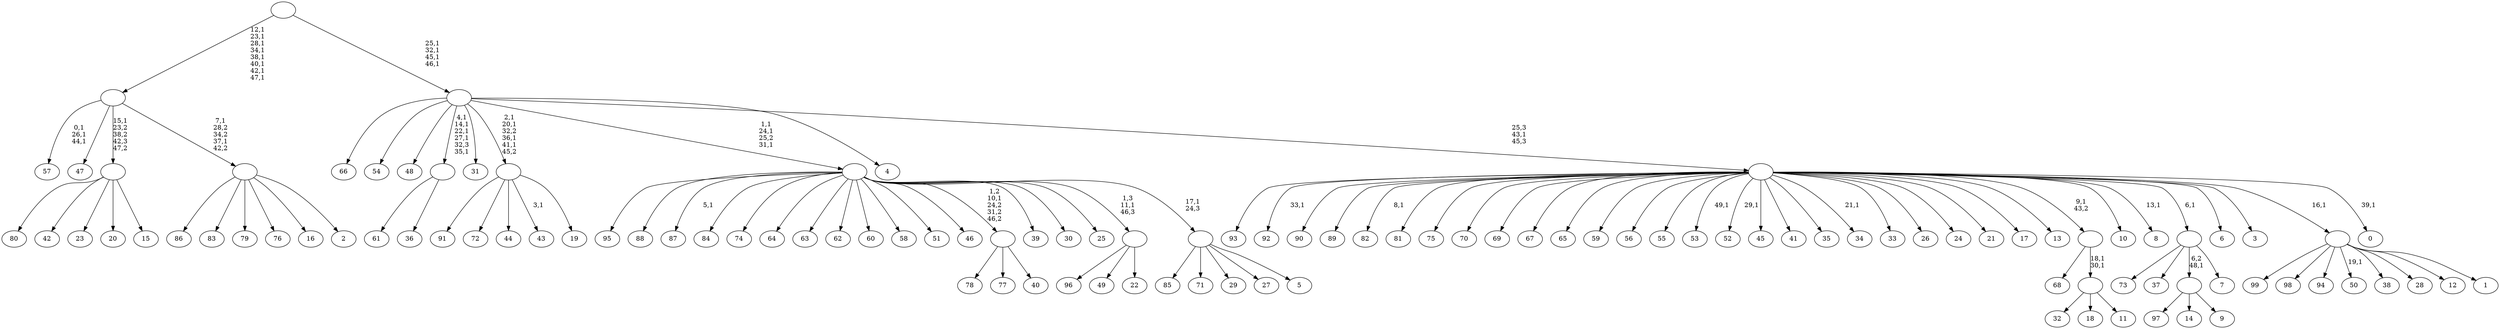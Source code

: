digraph T {
	150 [label="99"]
	149 [label="98"]
	148 [label="97"]
	147 [label="96"]
	146 [label="95"]
	145 [label="94"]
	144 [label="93"]
	143 [label="92"]
	141 [label="91"]
	140 [label="90"]
	139 [label="89"]
	138 [label="88"]
	137 [label="87"]
	135 [label="86"]
	134 [label="85"]
	133 [label="84"]
	132 [label="83"]
	131 [label="82"]
	129 [label="81"]
	128 [label="80"]
	127 [label="79"]
	126 [label="78"]
	125 [label="77"]
	124 [label="76"]
	123 [label="75"]
	122 [label="74"]
	121 [label="73"]
	120 [label="72"]
	119 [label="71"]
	118 [label="70"]
	117 [label="69"]
	116 [label="68"]
	115 [label="67"]
	114 [label="66"]
	113 [label="65"]
	112 [label="64"]
	111 [label="63"]
	110 [label="62"]
	109 [label="61"]
	108 [label="60"]
	107 [label="59"]
	106 [label="58"]
	105 [label="57"]
	101 [label="56"]
	100 [label="55"]
	99 [label="54"]
	98 [label="53"]
	96 [label="52"]
	94 [label="51"]
	93 [label="50"]
	91 [label="49"]
	90 [label="48"]
	89 [label="47"]
	88 [label="46"]
	87 [label="45"]
	86 [label="44"]
	85 [label="43"]
	83 [label="42"]
	82 [label="41"]
	81 [label="40"]
	80 [label=""]
	79 [label="39"]
	78 [label="38"]
	77 [label="37"]
	76 [label="36"]
	75 [label=""]
	70 [label="35"]
	69 [label="34"]
	67 [label="33"]
	66 [label="32"]
	65 [label="31"]
	64 [label="30"]
	63 [label="29"]
	62 [label="28"]
	61 [label="27"]
	60 [label="26"]
	59 [label="25"]
	58 [label="24"]
	57 [label="23"]
	56 [label="22"]
	55 [label=""]
	54 [label="21"]
	53 [label="20"]
	52 [label="19"]
	51 [label=""]
	47 [label="18"]
	46 [label="17"]
	45 [label="16"]
	44 [label="15"]
	43 [label=""]
	42 [label="14"]
	41 [label="13"]
	40 [label="12"]
	39 [label="11"]
	38 [label=""]
	36 [label=""]
	35 [label="10"]
	34 [label="9"]
	33 [label=""]
	32 [label="8"]
	30 [label="7"]
	29 [label=""]
	28 [label="6"]
	27 [label="5"]
	26 [label=""]
	25 [label=""]
	22 [label="4"]
	21 [label="3"]
	20 [label="2"]
	19 [label=""]
	17 [label=""]
	9 [label="1"]
	8 [label=""]
	7 [label="0"]
	5 [label=""]
	4 [label=""]
	0 [label=""]
	80 -> 126 [label=""]
	80 -> 125 [label=""]
	80 -> 81 [label=""]
	75 -> 109 [label=""]
	75 -> 76 [label=""]
	55 -> 147 [label=""]
	55 -> 91 [label=""]
	55 -> 56 [label=""]
	51 -> 85 [label="3,1"]
	51 -> 141 [label=""]
	51 -> 120 [label=""]
	51 -> 86 [label=""]
	51 -> 52 [label=""]
	43 -> 128 [label=""]
	43 -> 83 [label=""]
	43 -> 57 [label=""]
	43 -> 53 [label=""]
	43 -> 44 [label=""]
	38 -> 66 [label=""]
	38 -> 47 [label=""]
	38 -> 39 [label=""]
	36 -> 38 [label="18,1\n30,1"]
	36 -> 116 [label=""]
	33 -> 148 [label=""]
	33 -> 42 [label=""]
	33 -> 34 [label=""]
	29 -> 121 [label=""]
	29 -> 77 [label=""]
	29 -> 33 [label="6,2\n48,1"]
	29 -> 30 [label=""]
	26 -> 134 [label=""]
	26 -> 119 [label=""]
	26 -> 63 [label=""]
	26 -> 61 [label=""]
	26 -> 27 [label=""]
	25 -> 137 [label="5,1"]
	25 -> 146 [label=""]
	25 -> 138 [label=""]
	25 -> 133 [label=""]
	25 -> 122 [label=""]
	25 -> 112 [label=""]
	25 -> 111 [label=""]
	25 -> 110 [label=""]
	25 -> 108 [label=""]
	25 -> 106 [label=""]
	25 -> 94 [label=""]
	25 -> 88 [label=""]
	25 -> 80 [label="1,2\n10,1\n24,2\n31,2\n46,2"]
	25 -> 79 [label=""]
	25 -> 64 [label=""]
	25 -> 59 [label=""]
	25 -> 55 [label="1,3\n11,1\n46,3"]
	25 -> 26 [label="17,1\n24,3"]
	19 -> 135 [label=""]
	19 -> 132 [label=""]
	19 -> 127 [label=""]
	19 -> 124 [label=""]
	19 -> 45 [label=""]
	19 -> 20 [label=""]
	17 -> 19 [label="7,1\n28,2\n34,2\n37,1\n42,2"]
	17 -> 105 [label="0,1\n26,1\n44,1"]
	17 -> 89 [label=""]
	17 -> 43 [label="15,1\n23,2\n38,2\n42,3\n47,2"]
	8 -> 93 [label="19,1"]
	8 -> 150 [label=""]
	8 -> 149 [label=""]
	8 -> 145 [label=""]
	8 -> 78 [label=""]
	8 -> 62 [label=""]
	8 -> 40 [label=""]
	8 -> 9 [label=""]
	5 -> 7 [label="39,1"]
	5 -> 32 [label="13,1"]
	5 -> 69 [label="21,1"]
	5 -> 96 [label="29,1"]
	5 -> 98 [label="49,1"]
	5 -> 131 [label="8,1"]
	5 -> 143 [label="33,1"]
	5 -> 144 [label=""]
	5 -> 140 [label=""]
	5 -> 139 [label=""]
	5 -> 129 [label=""]
	5 -> 123 [label=""]
	5 -> 118 [label=""]
	5 -> 117 [label=""]
	5 -> 115 [label=""]
	5 -> 113 [label=""]
	5 -> 107 [label=""]
	5 -> 101 [label=""]
	5 -> 100 [label=""]
	5 -> 87 [label=""]
	5 -> 82 [label=""]
	5 -> 70 [label=""]
	5 -> 67 [label=""]
	5 -> 60 [label=""]
	5 -> 58 [label=""]
	5 -> 54 [label=""]
	5 -> 46 [label=""]
	5 -> 41 [label=""]
	5 -> 36 [label="9,1\n43,2"]
	5 -> 35 [label=""]
	5 -> 29 [label="6,1"]
	5 -> 28 [label=""]
	5 -> 21 [label=""]
	5 -> 8 [label="16,1"]
	4 -> 25 [label="1,1\n24,1\n25,2\n31,1"]
	4 -> 51 [label="2,1\n20,1\n32,2\n36,1\n41,1\n45,2"]
	4 -> 75 [label="4,1\n14,1\n22,1\n27,1\n32,3\n35,1"]
	4 -> 114 [label=""]
	4 -> 99 [label=""]
	4 -> 90 [label=""]
	4 -> 65 [label=""]
	4 -> 22 [label=""]
	4 -> 5 [label="25,3\n43,1\n45,3"]
	0 -> 4 [label="25,1\n32,1\n45,1\n46,1"]
	0 -> 17 [label="12,1\n23,1\n28,1\n34,1\n38,1\n40,1\n42,1\n47,1"]
}
